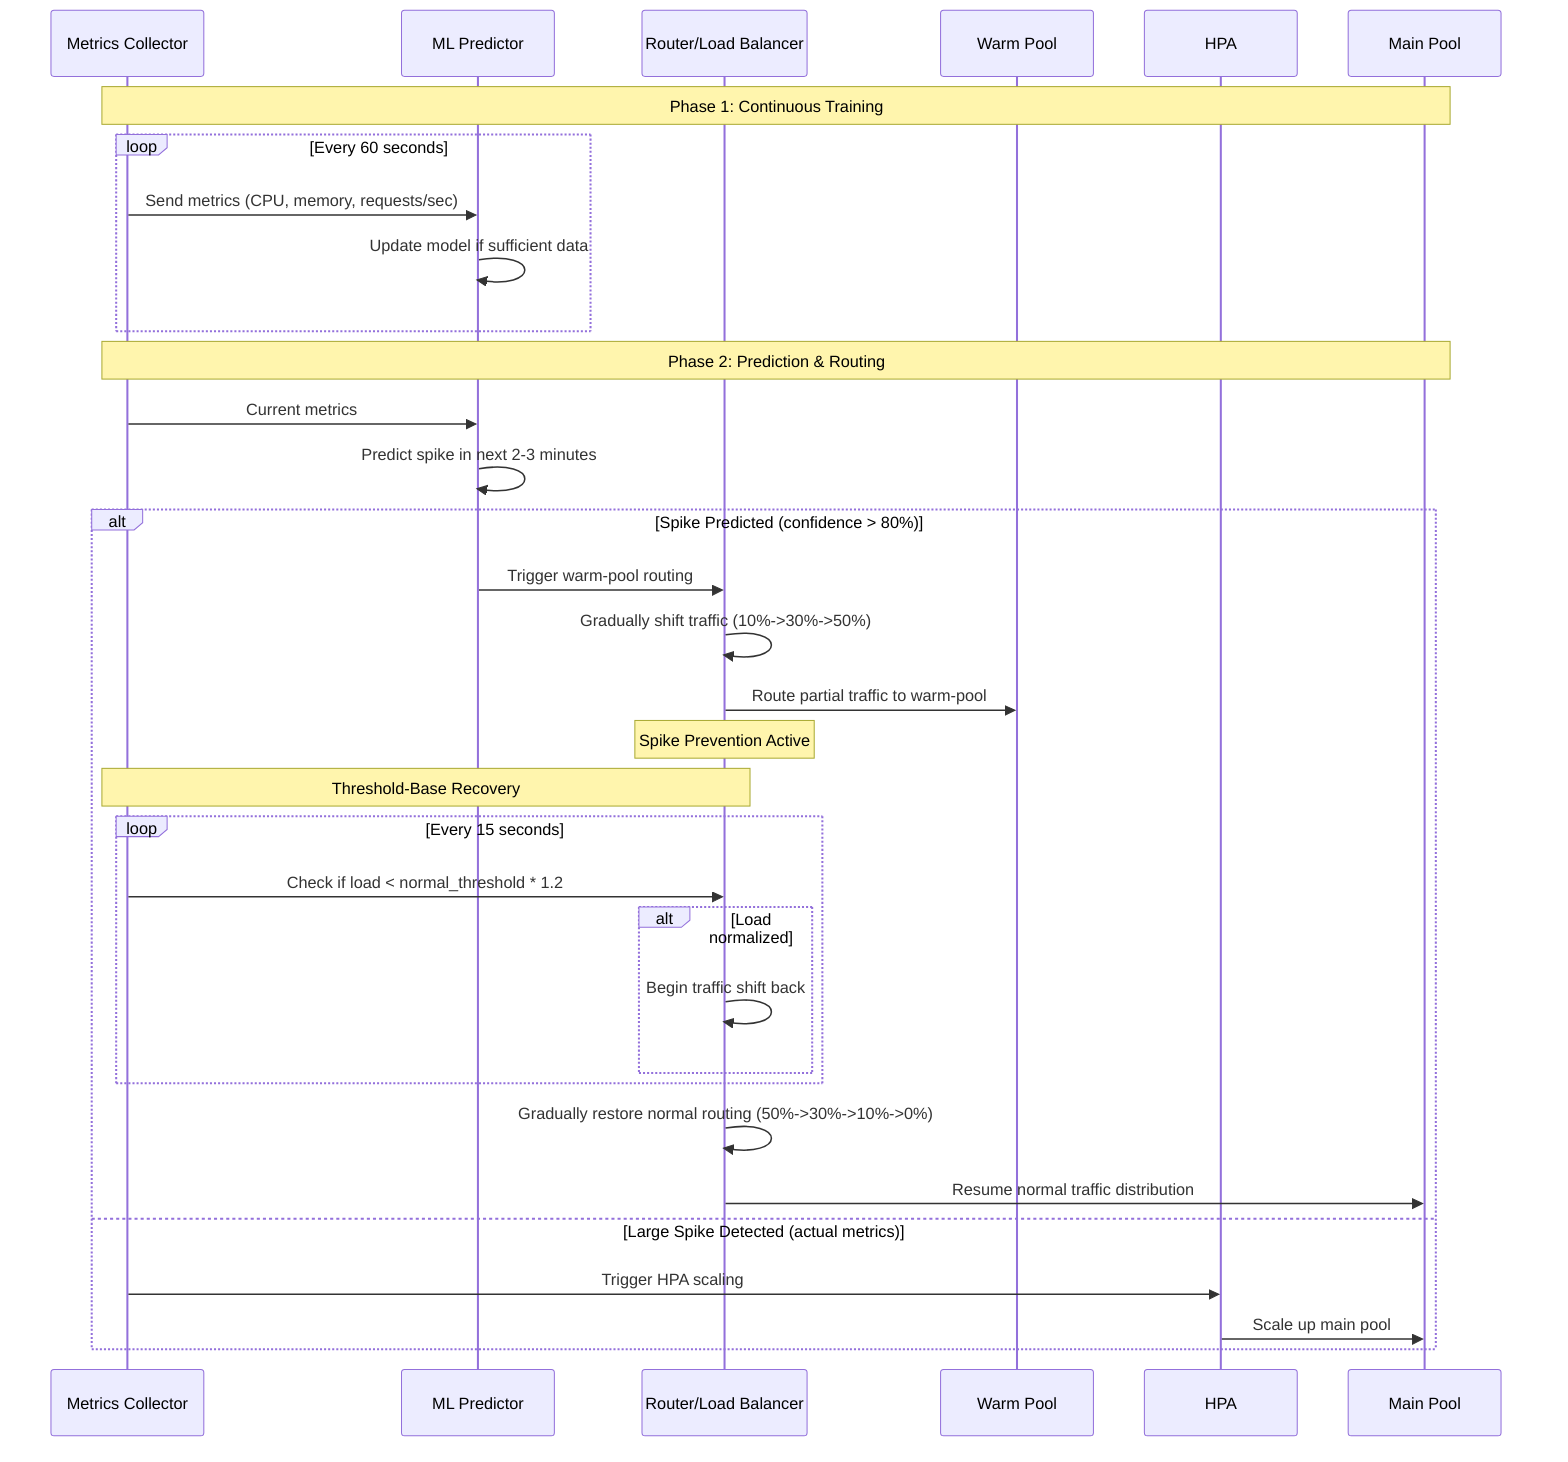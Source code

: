sequenceDiagram
    participant M as Metrics Collector
    participant ML as ML Predictor
    participant R as Router/Load Balancer
    participant W as Warm Pool
    participant H as HPA
    participant MP as Main Pool

    Note over M,MP: Phase 1: Continuous Training
    loop Every 60 seconds
        M->>ML: Send metrics (CPU, memory, requests/sec)
        ML->>ML: Update model if sufficient data
    end

    Note over M,MP: Phase 2: Prediction & Routing
    M->>ML: Current metrics
    ML->>ML: Predict spike in next 2-3 minutes
    
    alt Spike Predicted (confidence > 80%)
        ML->>R: Trigger warm-pool routing
        R->>R: Gradually shift traffic (10%->30%->50%)
        R->>W: Route partial traffic to warm-pool
        
        Note over R: Spike Prevention Active
        
        Note over M,R: Threshold-Base Recovery
        loop Every 15 seconds
            M->>R: Check if load < normal_threshold * 1.2
            alt Load normalized
                R->>R: Begin traffic shift back
            end
        end
        
        R->>R: Gradually restore normal routing (50%->30%->10%->0%)
        R->>MP: Resume normal traffic distribution
        
    else Large Spike Detected (actual metrics)
        M->>H: Trigger HPA scaling
        H->>MP: Scale up main pool
    end